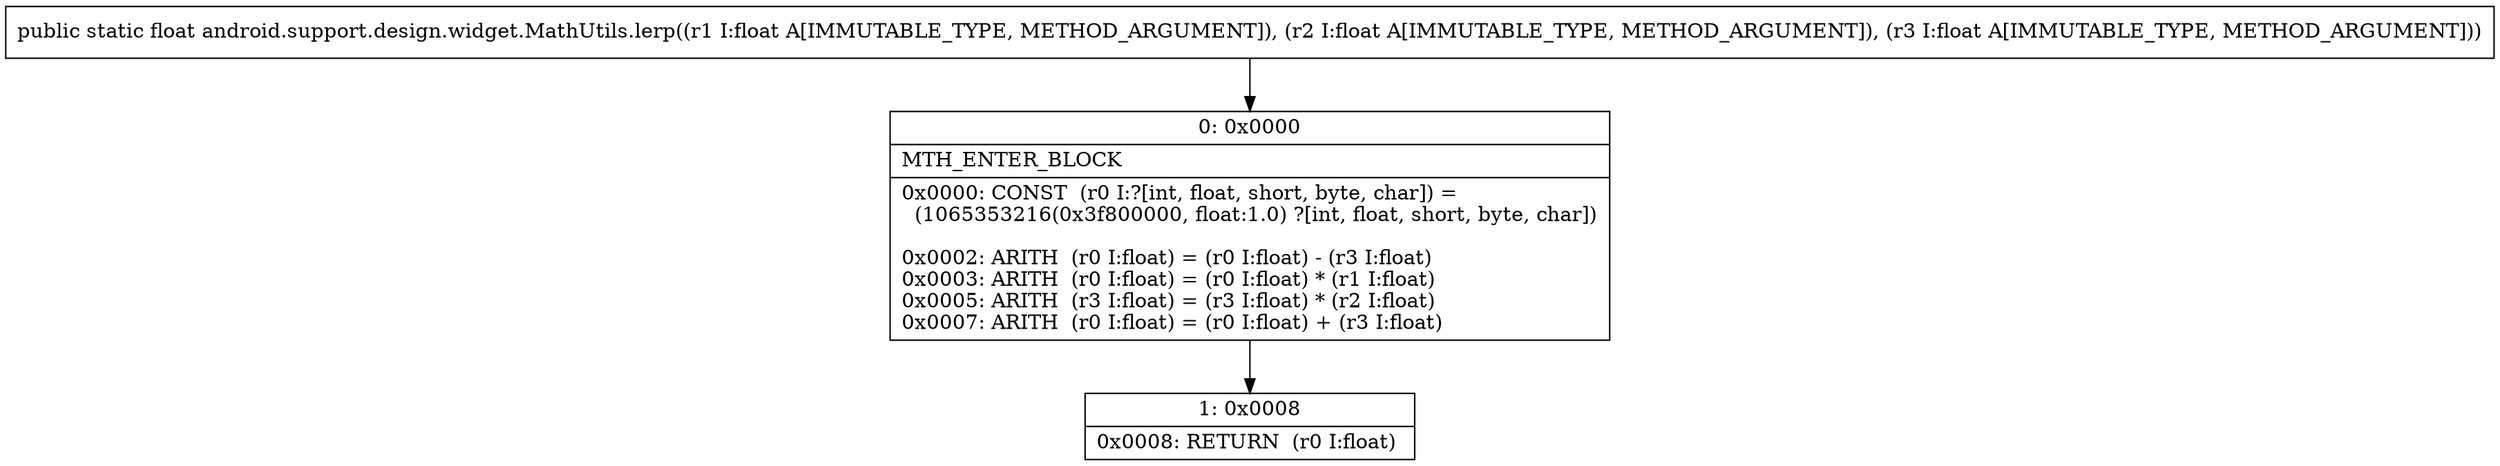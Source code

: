 digraph "CFG forandroid.support.design.widget.MathUtils.lerp(FFF)F" {
Node_0 [shape=record,label="{0\:\ 0x0000|MTH_ENTER_BLOCK\l|0x0000: CONST  (r0 I:?[int, float, short, byte, char]) = \l  (1065353216(0x3f800000, float:1.0) ?[int, float, short, byte, char])\l \l0x0002: ARITH  (r0 I:float) = (r0 I:float) \- (r3 I:float) \l0x0003: ARITH  (r0 I:float) = (r0 I:float) * (r1 I:float) \l0x0005: ARITH  (r3 I:float) = (r3 I:float) * (r2 I:float) \l0x0007: ARITH  (r0 I:float) = (r0 I:float) + (r3 I:float) \l}"];
Node_1 [shape=record,label="{1\:\ 0x0008|0x0008: RETURN  (r0 I:float) \l}"];
MethodNode[shape=record,label="{public static float android.support.design.widget.MathUtils.lerp((r1 I:float A[IMMUTABLE_TYPE, METHOD_ARGUMENT]), (r2 I:float A[IMMUTABLE_TYPE, METHOD_ARGUMENT]), (r3 I:float A[IMMUTABLE_TYPE, METHOD_ARGUMENT])) }"];
MethodNode -> Node_0;
Node_0 -> Node_1;
}

